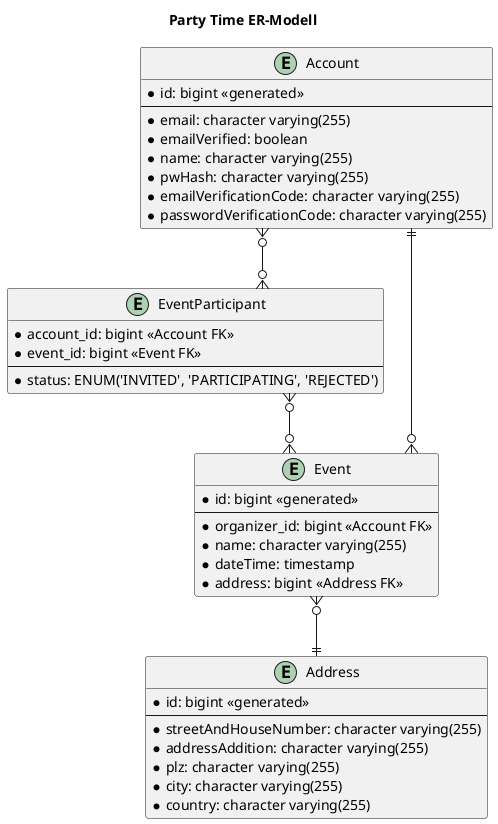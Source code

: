 @startuml er-model
title "Party Time ER-Modell"
skinparam linetype ortho

entity Account {
    * id: bigint <<generated>>
    --
    * email: character varying(255)
    * emailVerified: boolean
    * name: character varying(255)
    * pwHash: character varying(255)
    * emailVerificationCode: character varying(255)
    * passwordVerificationCode: character varying(255)
}

entity EventParticipant {
    * account_id: bigint <<Account FK>>
    * event_id: bigint <<Event FK>>
    --
    * status: ENUM('INVITED', 'PARTICIPATING', 'REJECTED')
}

entity Event {
    * id: bigint <<generated>>
    --
    * organizer_id: bigint <<Account FK>>
    * name: character varying(255)
    * dateTime: timestamp
    * address: bigint <<Address FK>>
}

entity Address {
    * id: bigint <<generated>>
    --
    * streetAndHouseNumber: character varying(255)
    * addressAddition: character varying(255)
    * plz: character varying(255)
    * city: character varying(255)
    * country: character varying(255)
}

Account ||--o{ Event
Account }o--o{ EventParticipant
EventParticipant }o--o{ Event
Event }o--|| Address
@enduml
